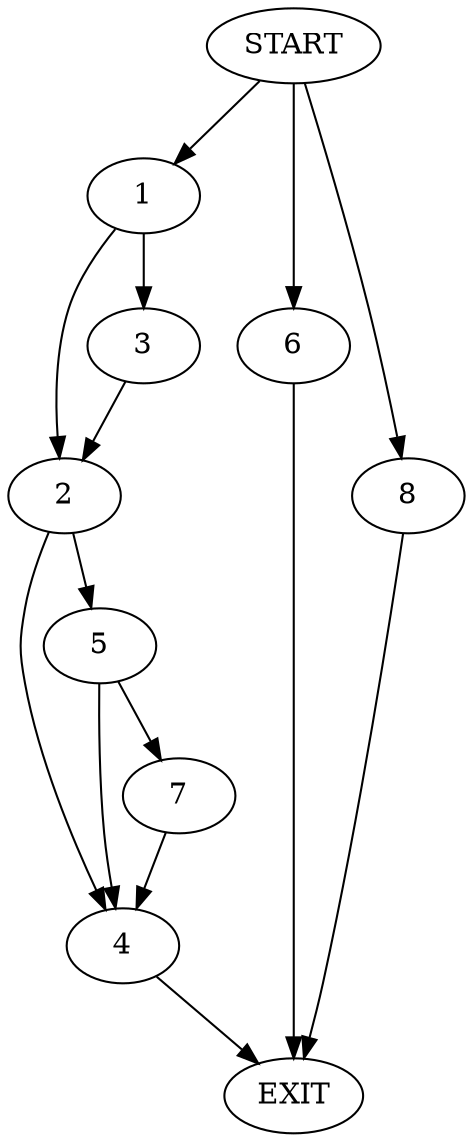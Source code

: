 digraph {
0 [label="START"]
9 [label="EXIT"]
0 -> 1
1 -> 2
1 -> 3
3 -> 2
2 -> 4
2 -> 5
0 -> 6
6 -> 9
5 -> 7
5 -> 4
4 -> 9
7 -> 4
0 -> 8
8 -> 9
}
